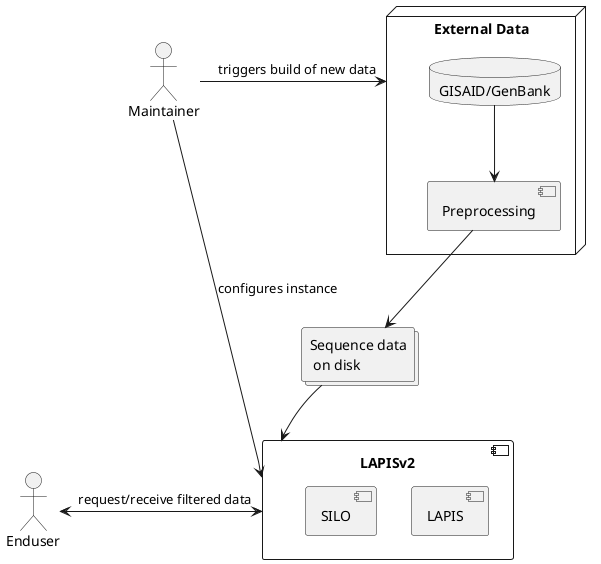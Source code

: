 @startuml

actor Enduser
actor "Maintainer" as maintainer



node "External Data" as externalData {
    component Preprocessing
    database "GISAID/GenBank" as rawData
}


component LAPISv2 {
    [LAPIS]
    [SILO]
}


collections "Sequence data\n on disk" as InputData


rawData -d-> Preprocessing
Preprocessing -d-> InputData

Enduser <-> LAPISv2: request/receive filtered data
InputData -d-> LAPISv2

maintainer -down-> LAPISv2: configures instance
maintainer -r-> externalData: triggers build of new data

@enduml